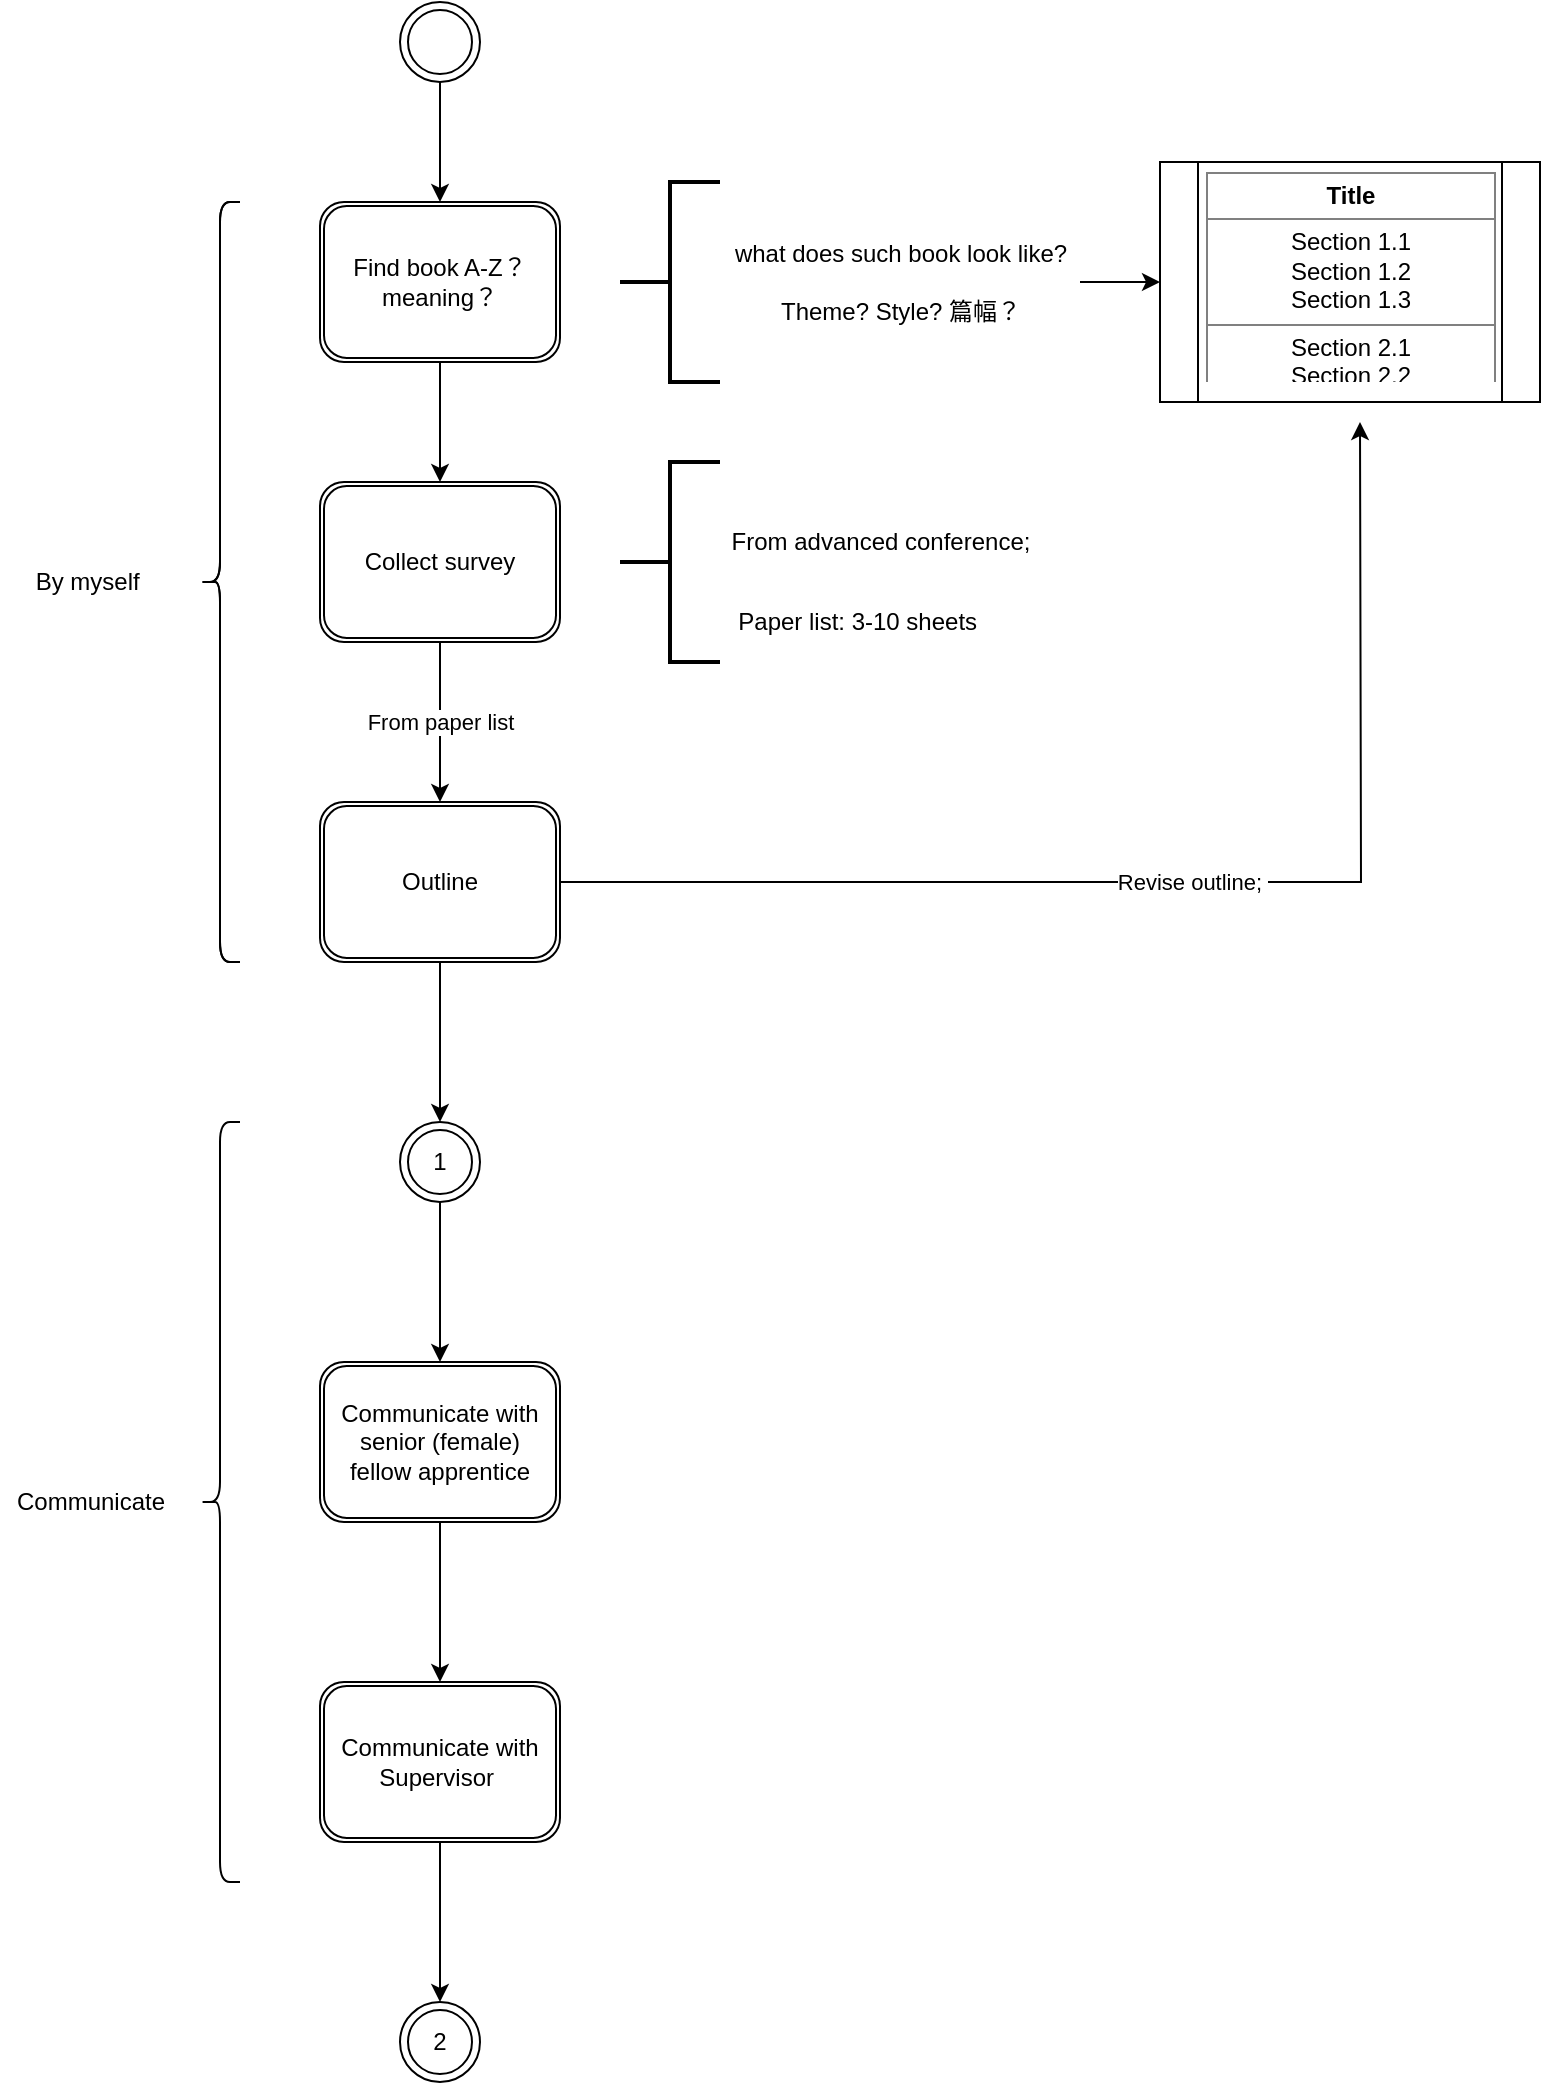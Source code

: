 <mxfile version="13.1.6" type="github"><diagram id="elD94oPemQcmr1j4x6v1" name="Page-1"><mxGraphModel dx="682" dy="604" grid="1" gridSize="10" guides="1" tooltips="1" connect="1" arrows="1" fold="1" page="1" pageScale="1" pageWidth="827" pageHeight="1169" math="0" shadow="0"><root><mxCell id="0"/><mxCell id="1" parent="0"/><mxCell id="O8Oojz5Q-F8k9P616iVd-8" value="" style="edgeStyle=orthogonalEdgeStyle;rounded=0;orthogonalLoop=1;jettySize=auto;html=1;" edge="1" parent="1" source="O8Oojz5Q-F8k9P616iVd-1" target="O8Oojz5Q-F8k9P616iVd-3"><mxGeometry relative="1" as="geometry"/></mxCell><mxCell id="O8Oojz5Q-F8k9P616iVd-1" value="" style="ellipse;shape=doubleEllipse;whiteSpace=wrap;html=1;aspect=fixed;" vertex="1" parent="1"><mxGeometry x="200" y="40" width="40" height="40" as="geometry"/></mxCell><mxCell id="O8Oojz5Q-F8k9P616iVd-7" value="" style="edgeStyle=orthogonalEdgeStyle;rounded=0;orthogonalLoop=1;jettySize=auto;html=1;" edge="1" parent="1" source="O8Oojz5Q-F8k9P616iVd-3" target="O8Oojz5Q-F8k9P616iVd-6"><mxGeometry relative="1" as="geometry"/></mxCell><mxCell id="O8Oojz5Q-F8k9P616iVd-3" value="Find book A-Z？&lt;br&gt;meaning？" style="shape=ext;double=1;rounded=1;whiteSpace=wrap;html=1;" vertex="1" parent="1"><mxGeometry x="160" y="140" width="120" height="80" as="geometry"/></mxCell><mxCell id="O8Oojz5Q-F8k9P616iVd-11" value="From paper list" style="edgeStyle=orthogonalEdgeStyle;rounded=0;orthogonalLoop=1;jettySize=auto;html=1;" edge="1" parent="1" source="O8Oojz5Q-F8k9P616iVd-6" target="O8Oojz5Q-F8k9P616iVd-10"><mxGeometry relative="1" as="geometry"/></mxCell><mxCell id="O8Oojz5Q-F8k9P616iVd-6" value="Collect survey" style="shape=ext;double=1;rounded=1;whiteSpace=wrap;html=1;" vertex="1" parent="1"><mxGeometry x="160" y="280" width="120" height="80" as="geometry"/></mxCell><mxCell id="O8Oojz5Q-F8k9P616iVd-15" value="" style="edgeStyle=orthogonalEdgeStyle;rounded=0;orthogonalLoop=1;jettySize=auto;html=1;" edge="1" parent="1" source="O8Oojz5Q-F8k9P616iVd-10" target="O8Oojz5Q-F8k9P616iVd-12"><mxGeometry relative="1" as="geometry"/></mxCell><mxCell id="O8Oojz5Q-F8k9P616iVd-35" value="Revise outline;&amp;nbsp;" style="edgeStyle=orthogonalEdgeStyle;rounded=0;orthogonalLoop=1;jettySize=auto;html=1;" edge="1" parent="1" source="O8Oojz5Q-F8k9P616iVd-10"><mxGeometry relative="1" as="geometry"><mxPoint x="680" y="250" as="targetPoint"/></mxGeometry></mxCell><mxCell id="O8Oojz5Q-F8k9P616iVd-10" value="Outline" style="shape=ext;double=1;rounded=1;whiteSpace=wrap;html=1;" vertex="1" parent="1"><mxGeometry x="160" y="440" width="120" height="80" as="geometry"/></mxCell><mxCell id="O8Oojz5Q-F8k9P616iVd-46" value="" style="edgeStyle=orthogonalEdgeStyle;rounded=0;orthogonalLoop=1;jettySize=auto;html=1;" edge="1" parent="1" source="O8Oojz5Q-F8k9P616iVd-12" target="O8Oojz5Q-F8k9P616iVd-45"><mxGeometry relative="1" as="geometry"/></mxCell><mxCell id="O8Oojz5Q-F8k9P616iVd-12" value="1" style="ellipse;shape=doubleEllipse;whiteSpace=wrap;html=1;aspect=fixed;" vertex="1" parent="1"><mxGeometry x="200" y="600" width="40" height="40" as="geometry"/></mxCell><mxCell id="O8Oojz5Q-F8k9P616iVd-45" value="1" style="ellipse;shape=doubleEllipse;whiteSpace=wrap;html=1;aspect=fixed;" vertex="1" parent="1"><mxGeometry x="200" y="720" width="40" height="40" as="geometry"/></mxCell><mxCell id="O8Oojz5Q-F8k9P616iVd-16" value="" style="strokeWidth=2;html=1;shape=mxgraph.flowchart.annotation_2;align=left;labelPosition=right;pointerEvents=1;flipH=0;" vertex="1" parent="1"><mxGeometry x="310" y="130" width="50" height="100" as="geometry"/></mxCell><mxCell id="O8Oojz5Q-F8k9P616iVd-19" value="" style="strokeWidth=2;html=1;shape=mxgraph.flowchart.annotation_2;align=left;labelPosition=right;pointerEvents=1;flipH=0;" vertex="1" parent="1"><mxGeometry x="310" y="270" width="50" height="100" as="geometry"/></mxCell><mxCell id="O8Oojz5Q-F8k9P616iVd-36" style="edgeStyle=orthogonalEdgeStyle;rounded=0;orthogonalLoop=1;jettySize=auto;html=1;entryX=0;entryY=0.5;entryDx=0;entryDy=0;" edge="1" parent="1" source="O8Oojz5Q-F8k9P616iVd-17" target="O8Oojz5Q-F8k9P616iVd-24"><mxGeometry relative="1" as="geometry"/></mxCell><mxCell id="O8Oojz5Q-F8k9P616iVd-17" value="what does such book look like?&lt;br&gt;&lt;br&gt;Theme? Style? 篇幅？" style="text;html=1;align=center;verticalAlign=middle;resizable=0;points=[];autosize=1;" vertex="1" parent="1"><mxGeometry x="360" y="155" width="180" height="50" as="geometry"/></mxCell><mxCell id="O8Oojz5Q-F8k9P616iVd-20" value="From advanced conference;" style="text;html=1;align=center;verticalAlign=middle;resizable=0;points=[];autosize=1;" vertex="1" parent="1"><mxGeometry x="360" y="300" width="160" height="20" as="geometry"/></mxCell><mxCell id="O8Oojz5Q-F8k9P616iVd-24" value="" style="shape=process;whiteSpace=wrap;html=1;backgroundOutline=1;" vertex="1" parent="1"><mxGeometry x="580" y="120" width="190" height="120" as="geometry"/></mxCell><mxCell id="O8Oojz5Q-F8k9P616iVd-29" value="&lt;table border=&quot;1&quot; width=&quot;100%&quot; height=&quot;100%&quot; cellpadding=&quot;4&quot; style=&quot;width:100%;height:100%;border-collapse:collapse;&quot;&gt;&lt;tr&gt;&lt;th align=&quot;center&quot;&gt;&lt;b&gt;Title&lt;/b&gt;&lt;/th&gt;&lt;/tr&gt;&lt;tr&gt;&lt;td align=&quot;center&quot;&gt;Section 1.1&#xa;Section 1.2&#xa;Section 1.3&lt;/td&gt;&lt;/tr&gt;&lt;tr&gt;&lt;td align=&quot;center&quot;&gt;Section 2.1&#xa;Section 2.2&#xa;Section 2.3&lt;/td&gt;&lt;/tr&gt;&lt;/table&gt;" style="text;html=1;strokeColor=none;fillColor=none;overflow=fill;" vertex="1" parent="1"><mxGeometry x="602.5" y="125" width="145" height="105" as="geometry"/></mxCell><mxCell id="O8Oojz5Q-F8k9P616iVd-33" value="Paper list: 3-10 sheets&amp;nbsp;" style="text;html=1;align=center;verticalAlign=middle;resizable=0;points=[];autosize=1;" vertex="1" parent="1"><mxGeometry x="360" y="340" width="140" height="20" as="geometry"/></mxCell><mxCell id="O8Oojz5Q-F8k9P616iVd-37" value="" style="shape=curlyBracket;whiteSpace=wrap;html=1;rounded=1;size=0.5;" vertex="1" parent="1"><mxGeometry x="100" y="140" width="20" height="380" as="geometry"/></mxCell><mxCell id="O8Oojz5Q-F8k9P616iVd-40" value="By myself&amp;nbsp;" style="text;html=1;align=center;verticalAlign=middle;resizable=0;points=[];autosize=1;" vertex="1" parent="1"><mxGeometry x="10" y="320" width="70" height="20" as="geometry"/></mxCell><mxCell id="O8Oojz5Q-F8k9P616iVd-43" value="" style="edgeStyle=orthogonalEdgeStyle;rounded=0;orthogonalLoop=1;jettySize=auto;html=1;" edge="1" parent="1" source="O8Oojz5Q-F8k9P616iVd-41" target="O8Oojz5Q-F8k9P616iVd-42"><mxGeometry relative="1" as="geometry"/></mxCell><mxCell id="O8Oojz5Q-F8k9P616iVd-41" value="Communicate with&lt;br&gt;senior (female) fellow apprentice" style="shape=ext;double=1;rounded=1;whiteSpace=wrap;html=1;" vertex="1" parent="1"><mxGeometry x="160" y="720" width="120" height="80" as="geometry"/></mxCell><mxCell id="O8Oojz5Q-F8k9P616iVd-53" value="" style="edgeStyle=orthogonalEdgeStyle;rounded=0;orthogonalLoop=1;jettySize=auto;html=1;" edge="1" parent="1" source="O8Oojz5Q-F8k9P616iVd-42"><mxGeometry relative="1" as="geometry"><mxPoint x="220" y="1040" as="targetPoint"/></mxGeometry></mxCell><mxCell id="O8Oojz5Q-F8k9P616iVd-42" value="Communicate with&lt;br&gt;Supervisor&amp;nbsp;" style="shape=ext;double=1;rounded=1;whiteSpace=wrap;html=1;" vertex="1" parent="1"><mxGeometry x="160" y="880" width="120" height="80" as="geometry"/></mxCell><mxCell id="O8Oojz5Q-F8k9P616iVd-48" value="" style="shape=curlyBracket;whiteSpace=wrap;html=1;rounded=1;size=0.5;" vertex="1" parent="1"><mxGeometry x="100" y="140" width="20" height="380" as="geometry"/></mxCell><mxCell id="O8Oojz5Q-F8k9P616iVd-49" value="" style="shape=curlyBracket;whiteSpace=wrap;html=1;rounded=1;size=0.5;" vertex="1" parent="1"><mxGeometry x="100" y="600" width="20" height="380" as="geometry"/></mxCell><mxCell id="O8Oojz5Q-F8k9P616iVd-50" value="Communicate&lt;br&gt;" style="text;html=1;align=center;verticalAlign=middle;resizable=0;points=[];autosize=1;" vertex="1" parent="1"><mxGeometry y="780" width="90" height="20" as="geometry"/></mxCell><mxCell id="O8Oojz5Q-F8k9P616iVd-51" value="2" style="ellipse;shape=doubleEllipse;whiteSpace=wrap;html=1;aspect=fixed;" vertex="1" parent="1"><mxGeometry x="200" y="1040" width="40" height="40" as="geometry"/></mxCell></root></mxGraphModel></diagram></mxfile>